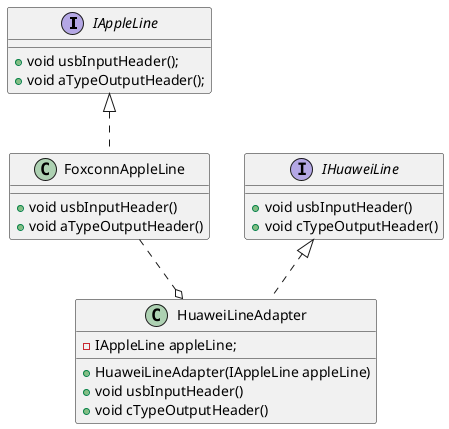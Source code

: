 @startuml

interface IAppleLine {

    + void usbInputHeader();
    + void aTypeOutputHeader();
}

interface IHuaweiLine {
    + void usbInputHeader()
    + void cTypeOutputHeader()
}

class FoxconnAppleLine implements IAppleLine {
    + void usbInputHeader()
    + void aTypeOutputHeader()
}

FoxconnAppleLine ..o HuaweiLineAdapter
class HuaweiLineAdapter implements IHuaweiLine{

    - IAppleLine appleLine;

    + HuaweiLineAdapter(IAppleLine appleLine)
    + void usbInputHeader()
    + void cTypeOutputHeader()
}

@enduml